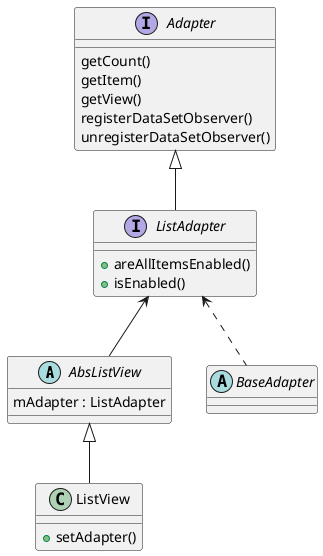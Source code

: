 @startuml

abstract class AbsListView {
 mAdapter : ListAdapter
}

class ListView{
    +setAdapter()
}


interface Adapter{
    getCount()
    getItem()
    getView()
    registerDataSetObserver()
    unregisterDataSetObserver()
}

interface ListAdapter{
    +areAllItemsEnabled()
    +isEnabled()
}

abstract class BaseAdapter{

}

AbsListView<|--  ListView
Adapter <|-- ListAdapter
ListAdapter <.. BaseAdapter
ListAdapter<--  AbsListView

@enduml